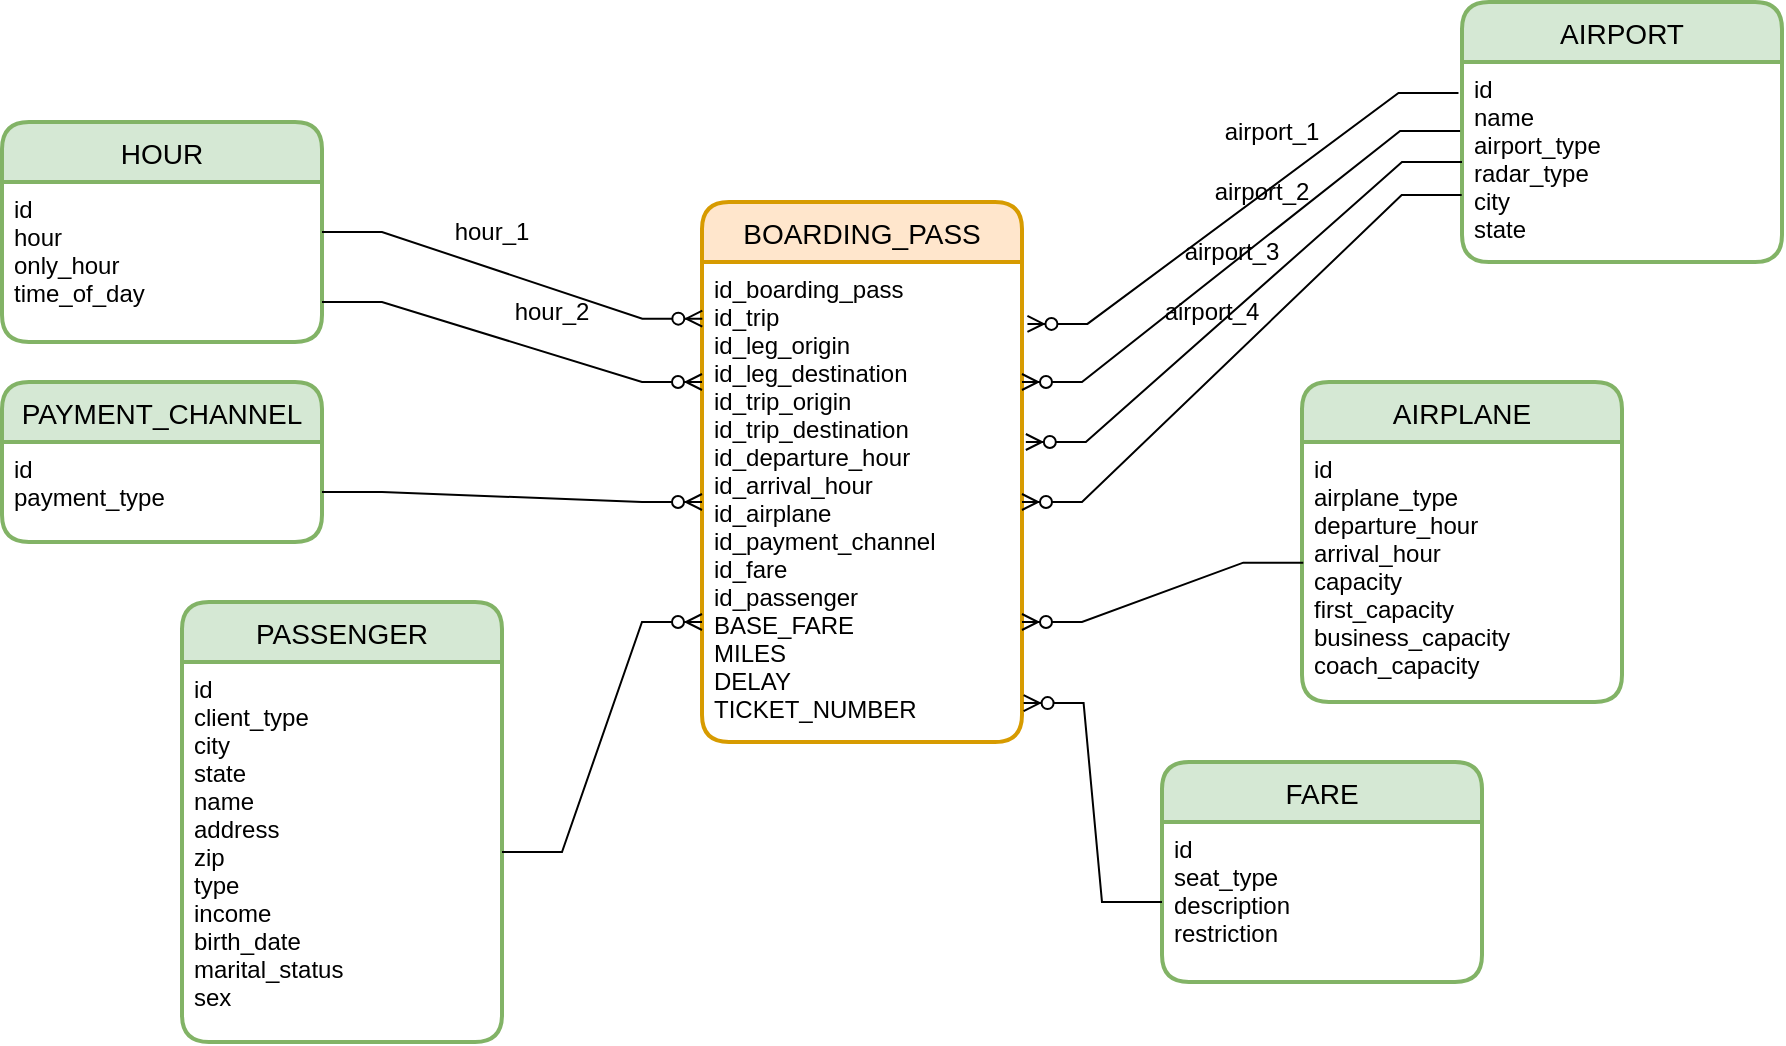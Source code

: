 <mxfile version="20.8.12" type="device" pages="2"><diagram id="3y99waHFAXiahQLlj_Qp" name="star_schema"><mxGraphModel dx="768" dy="431" grid="1" gridSize="10" guides="1" tooltips="1" connect="1" arrows="1" fold="1" page="1" pageScale="1" pageWidth="1000" pageHeight="550" math="0" shadow="0"><root><mxCell id="0"/><mxCell id="1" parent="0"/><mxCell id="CqCoCEMR5Ew2ppQVj_JI-1" value="BOARDING_PASS" style="swimlane;childLayout=stackLayout;horizontal=1;startSize=30;horizontalStack=0;rounded=1;fontSize=14;fontStyle=0;strokeWidth=2;resizeParent=0;resizeLast=1;shadow=0;dashed=0;align=center;labelBackgroundColor=none;fillStyle=auto;strokeColor=#d79b00;fillColor=#ffe6cc;" parent="1" vertex="1"><mxGeometry x="400" y="110" width="160" height="270" as="geometry"><mxRectangle x="480" y="150" width="140" height="30" as="alternateBounds"/></mxGeometry></mxCell><mxCell id="CqCoCEMR5Ew2ppQVj_JI-2" value="id_boarding_pass&#10;id_trip&#10;id_leg_origin&#10;id_leg_destination&#10;id_trip_origin&#10;id_trip_destination&#10;id_departure_hour&#10;id_arrival_hour&#10;id_airplane&#10;id_payment_channel&#10;id_fare&#10;id_passenger&#10;BASE_FARE&#10;MILES&#10;DELAY&#10;TICKET_NUMBER" style="align=left;strokeColor=none;fillColor=none;spacingLeft=4;fontSize=12;verticalAlign=top;resizable=0;rotatable=0;part=1;labelBackgroundColor=none;fillStyle=auto;strokeWidth=1;fontColor=#000000;" parent="CqCoCEMR5Ew2ppQVj_JI-1" vertex="1"><mxGeometry y="30" width="160" height="240" as="geometry"/></mxCell><mxCell id="CqCoCEMR5Ew2ppQVj_JI-4" value="AIRPORT" style="swimlane;childLayout=stackLayout;horizontal=1;startSize=30;horizontalStack=0;rounded=1;fontSize=14;fontStyle=0;strokeWidth=2;resizeParent=0;resizeLast=1;shadow=0;dashed=0;align=center;labelBackgroundColor=none;fillStyle=auto;strokeColor=#82b366;fillColor=#d5e8d4;" parent="1" vertex="1"><mxGeometry x="780" y="10" width="160" height="130" as="geometry"/></mxCell><mxCell id="CqCoCEMR5Ew2ppQVj_JI-5" value="id&#10;name&#10;airport_type&#10;radar_type&#10;city&#10;state" style="align=left;strokeColor=none;fillColor=none;spacingLeft=4;fontSize=12;verticalAlign=top;resizable=0;rotatable=0;part=1;labelBackgroundColor=none;fillStyle=auto;strokeWidth=1;fontColor=#000000;" parent="CqCoCEMR5Ew2ppQVj_JI-4" vertex="1"><mxGeometry y="30" width="160" height="100" as="geometry"/></mxCell><mxCell id="CqCoCEMR5Ew2ppQVj_JI-6" value="" style="edgeStyle=entityRelationEdgeStyle;fontSize=12;html=1;endArrow=ERzeroToMany;endFill=1;rounded=0;fontColor=#000000;entryX=1.017;entryY=0.129;entryDx=0;entryDy=0;entryPerimeter=0;exitX=-0.011;exitY=0.155;exitDx=0;exitDy=0;exitPerimeter=0;" parent="1" source="CqCoCEMR5Ew2ppQVj_JI-5" target="CqCoCEMR5Ew2ppQVj_JI-2" edge="1"><mxGeometry width="100" height="100" relative="1" as="geometry"><mxPoint x="560" y="380" as="sourcePoint"/><mxPoint x="660" y="280" as="targetPoint"/></mxGeometry></mxCell><mxCell id="CqCoCEMR5Ew2ppQVj_JI-9" value="" style="edgeStyle=entityRelationEdgeStyle;fontSize=12;html=1;endArrow=ERzeroToMany;endFill=1;rounded=0;fontColor=#000000;exitX=-0.006;exitY=0.345;exitDx=0;exitDy=0;entryX=1;entryY=0.25;entryDx=0;entryDy=0;exitPerimeter=0;" parent="1" source="CqCoCEMR5Ew2ppQVj_JI-5" target="CqCoCEMR5Ew2ppQVj_JI-2" edge="1"><mxGeometry width="100" height="100" relative="1" as="geometry"><mxPoint x="560" y="380" as="sourcePoint"/><mxPoint x="660" y="280" as="targetPoint"/></mxGeometry></mxCell><mxCell id="CqCoCEMR5Ew2ppQVj_JI-10" value="" style="edgeStyle=entityRelationEdgeStyle;fontSize=12;html=1;endArrow=ERzeroToMany;endFill=1;rounded=0;fontColor=#000000;entryX=1.012;entryY=0.375;entryDx=0;entryDy=0;exitX=0;exitY=0.5;exitDx=0;exitDy=0;entryPerimeter=0;" parent="1" source="CqCoCEMR5Ew2ppQVj_JI-5" target="CqCoCEMR5Ew2ppQVj_JI-2" edge="1"><mxGeometry width="100" height="100" relative="1" as="geometry"><mxPoint x="560" y="380" as="sourcePoint"/><mxPoint x="660" y="280" as="targetPoint"/></mxGeometry></mxCell><mxCell id="CqCoCEMR5Ew2ppQVj_JI-11" value="" style="edgeStyle=entityRelationEdgeStyle;fontSize=12;html=1;endArrow=ERzeroToMany;endFill=1;rounded=0;fontColor=#000000;entryX=1;entryY=0.5;entryDx=0;entryDy=0;exitX=-0.001;exitY=0.665;exitDx=0;exitDy=0;exitPerimeter=0;" parent="1" source="CqCoCEMR5Ew2ppQVj_JI-5" target="CqCoCEMR5Ew2ppQVj_JI-2" edge="1"><mxGeometry width="100" height="100" relative="1" as="geometry"><mxPoint x="560" y="380" as="sourcePoint"/><mxPoint x="660" y="280" as="targetPoint"/></mxGeometry></mxCell><mxCell id="CqCoCEMR5Ew2ppQVj_JI-12" value="AIRPLANE" style="swimlane;childLayout=stackLayout;horizontal=1;startSize=30;horizontalStack=0;rounded=1;fontSize=14;fontStyle=0;strokeWidth=2;resizeParent=0;resizeLast=1;shadow=0;dashed=0;align=center;labelBackgroundColor=none;fillStyle=auto;strokeColor=#82b366;fillColor=#d5e8d4;" parent="1" vertex="1"><mxGeometry x="700" y="200" width="160" height="160" as="geometry"/></mxCell><mxCell id="CqCoCEMR5Ew2ppQVj_JI-13" value="id&#10;airplane_type&#10;departure_hour&#10;arrival_hour&#10;capacity&#10;first_capacity&#10;business_capacity&#10;coach_capacity" style="align=left;strokeColor=none;fillColor=none;spacingLeft=4;fontSize=12;verticalAlign=top;resizable=0;rotatable=0;part=1;labelBackgroundColor=none;fillStyle=auto;strokeWidth=1;fontColor=#000000;" parent="CqCoCEMR5Ew2ppQVj_JI-12" vertex="1"><mxGeometry y="30" width="160" height="130" as="geometry"/></mxCell><mxCell id="CqCoCEMR5Ew2ppQVj_JI-14" value="" style="edgeStyle=entityRelationEdgeStyle;fontSize=12;html=1;endArrow=ERzeroToMany;endFill=1;rounded=0;fontColor=#000000;entryX=1;entryY=0.75;entryDx=0;entryDy=0;exitX=0.004;exitY=0.464;exitDx=0;exitDy=0;exitPerimeter=0;" parent="1" source="CqCoCEMR5Ew2ppQVj_JI-13" target="CqCoCEMR5Ew2ppQVj_JI-2" edge="1"><mxGeometry width="100" height="100" relative="1" as="geometry"><mxPoint x="560" y="380" as="sourcePoint"/><mxPoint x="660" y="280" as="targetPoint"/></mxGeometry></mxCell><mxCell id="CqCoCEMR5Ew2ppQVj_JI-15" value="FARE" style="swimlane;childLayout=stackLayout;horizontal=1;startSize=30;horizontalStack=0;rounded=1;fontSize=14;fontStyle=0;strokeWidth=2;resizeParent=0;resizeLast=1;shadow=0;dashed=0;align=center;labelBackgroundColor=none;fillStyle=auto;strokeColor=#82b366;fillColor=#d5e8d4;" parent="1" vertex="1"><mxGeometry x="630" y="390" width="160" height="110" as="geometry"/></mxCell><mxCell id="CqCoCEMR5Ew2ppQVj_JI-16" value="id&#10;seat_type&#10;description&#10;restriction" style="align=left;strokeColor=none;fillColor=none;spacingLeft=4;fontSize=12;verticalAlign=top;resizable=0;rotatable=0;part=1;labelBackgroundColor=none;fillStyle=auto;strokeWidth=1;fontColor=#000000;" parent="CqCoCEMR5Ew2ppQVj_JI-15" vertex="1"><mxGeometry y="30" width="160" height="80" as="geometry"/></mxCell><mxCell id="CqCoCEMR5Ew2ppQVj_JI-18" value="" style="edgeStyle=entityRelationEdgeStyle;fontSize=12;html=1;endArrow=ERzeroToMany;endFill=1;rounded=0;fontColor=#000000;entryX=1.005;entryY=0.919;entryDx=0;entryDy=0;entryPerimeter=0;exitX=0;exitY=0.5;exitDx=0;exitDy=0;" parent="1" source="CqCoCEMR5Ew2ppQVj_JI-16" target="CqCoCEMR5Ew2ppQVj_JI-2" edge="1"><mxGeometry width="100" height="100" relative="1" as="geometry"><mxPoint x="340" y="540" as="sourcePoint"/><mxPoint x="440" y="440" as="targetPoint"/></mxGeometry></mxCell><mxCell id="CqCoCEMR5Ew2ppQVj_JI-19" value="PASSENGER" style="swimlane;childLayout=stackLayout;horizontal=1;startSize=30;horizontalStack=0;rounded=1;fontSize=14;fontStyle=0;strokeWidth=2;resizeParent=0;resizeLast=1;shadow=0;dashed=0;align=center;labelBackgroundColor=none;fillStyle=auto;strokeColor=#82b366;fillColor=#d5e8d4;" parent="1" vertex="1"><mxGeometry x="140" y="310" width="160" height="220" as="geometry"/></mxCell><mxCell id="CqCoCEMR5Ew2ppQVj_JI-20" value="id&#10;client_type&#10;city&#10;state&#10;name&#10;address&#10;zip&#10;type&#10;income&#10;birth_date&#10;marital_status&#10;sex" style="align=left;strokeColor=none;fillColor=none;spacingLeft=4;fontSize=12;verticalAlign=top;resizable=0;rotatable=0;part=1;labelBackgroundColor=none;fillStyle=auto;strokeWidth=1;fontColor=#000000;" parent="CqCoCEMR5Ew2ppQVj_JI-19" vertex="1"><mxGeometry y="30" width="160" height="190" as="geometry"/></mxCell><mxCell id="CqCoCEMR5Ew2ppQVj_JI-21" value="" style="edgeStyle=entityRelationEdgeStyle;fontSize=12;html=1;endArrow=ERzeroToMany;endFill=1;rounded=0;fontColor=#000000;exitX=1;exitY=0.5;exitDx=0;exitDy=0;entryX=0;entryY=0.75;entryDx=0;entryDy=0;" parent="1" source="CqCoCEMR5Ew2ppQVj_JI-20" target="CqCoCEMR5Ew2ppQVj_JI-2" edge="1"><mxGeometry width="100" height="100" relative="1" as="geometry"><mxPoint x="440" y="320" as="sourcePoint"/><mxPoint x="540" y="220" as="targetPoint"/></mxGeometry></mxCell><mxCell id="CqCoCEMR5Ew2ppQVj_JI-22" value="PAYMENT_CHANNEL" style="swimlane;childLayout=stackLayout;horizontal=1;startSize=30;horizontalStack=0;rounded=1;fontSize=14;fontStyle=0;strokeWidth=2;resizeParent=0;resizeLast=1;shadow=0;dashed=0;align=center;labelBackgroundColor=none;fillStyle=auto;strokeColor=#82b366;fillColor=#d5e8d4;" parent="1" vertex="1"><mxGeometry x="50" y="200" width="160" height="80" as="geometry"/></mxCell><mxCell id="CqCoCEMR5Ew2ppQVj_JI-23" value="id&#10;payment_type" style="align=left;strokeColor=none;fillColor=none;spacingLeft=4;fontSize=12;verticalAlign=top;resizable=0;rotatable=0;part=1;labelBackgroundColor=none;fillStyle=auto;strokeWidth=1;fontColor=#000000;" parent="CqCoCEMR5Ew2ppQVj_JI-22" vertex="1"><mxGeometry y="30" width="160" height="50" as="geometry"/></mxCell><mxCell id="CqCoCEMR5Ew2ppQVj_JI-24" value="" style="edgeStyle=entityRelationEdgeStyle;fontSize=12;html=1;endArrow=ERzeroToMany;endFill=1;rounded=0;fontColor=#000000;exitX=1;exitY=0.5;exitDx=0;exitDy=0;entryX=0;entryY=0.5;entryDx=0;entryDy=0;" parent="1" source="CqCoCEMR5Ew2ppQVj_JI-23" target="CqCoCEMR5Ew2ppQVj_JI-2" edge="1"><mxGeometry width="100" height="100" relative="1" as="geometry"><mxPoint x="440" y="320" as="sourcePoint"/><mxPoint x="540" y="220" as="targetPoint"/></mxGeometry></mxCell><mxCell id="CqCoCEMR5Ew2ppQVj_JI-25" value="HOUR" style="swimlane;childLayout=stackLayout;horizontal=1;startSize=30;horizontalStack=0;rounded=1;fontSize=14;fontStyle=0;strokeWidth=2;resizeParent=0;resizeLast=1;shadow=0;dashed=0;align=center;labelBackgroundColor=none;fillStyle=auto;strokeColor=#82b366;fillColor=#d5e8d4;" parent="1" vertex="1"><mxGeometry x="50" y="70" width="160" height="110" as="geometry"/></mxCell><mxCell id="CqCoCEMR5Ew2ppQVj_JI-26" value="id&#10;hour&#10;only_hour&#10;time_of_day" style="align=left;strokeColor=none;fillColor=none;spacingLeft=4;fontSize=12;verticalAlign=top;resizable=0;rotatable=0;part=1;labelBackgroundColor=none;fillStyle=auto;strokeWidth=1;fontColor=#000000;" parent="CqCoCEMR5Ew2ppQVj_JI-25" vertex="1"><mxGeometry y="30" width="160" height="80" as="geometry"/></mxCell><mxCell id="CqCoCEMR5Ew2ppQVj_JI-27" value="" style="edgeStyle=entityRelationEdgeStyle;fontSize=12;html=1;endArrow=ERzeroToMany;endFill=1;rounded=0;fontColor=#000000;exitX=1;exitY=0.75;exitDx=0;exitDy=0;entryX=0;entryY=0.25;entryDx=0;entryDy=0;" parent="1" source="CqCoCEMR5Ew2ppQVj_JI-26" target="CqCoCEMR5Ew2ppQVj_JI-2" edge="1"><mxGeometry width="100" height="100" relative="1" as="geometry"><mxPoint x="440" y="320" as="sourcePoint"/><mxPoint x="540" y="220" as="targetPoint"/></mxGeometry></mxCell><mxCell id="CqCoCEMR5Ew2ppQVj_JI-28" value="" style="edgeStyle=entityRelationEdgeStyle;fontSize=12;html=1;endArrow=ERzeroToMany;endFill=1;rounded=0;fontColor=#000000;entryX=0.001;entryY=0.118;entryDx=0;entryDy=0;entryPerimeter=0;exitX=1;exitY=0.5;exitDx=0;exitDy=0;" parent="1" source="CqCoCEMR5Ew2ppQVj_JI-25" target="CqCoCEMR5Ew2ppQVj_JI-2" edge="1"><mxGeometry width="100" height="100" relative="1" as="geometry"><mxPoint x="270" y="110" as="sourcePoint"/><mxPoint x="540" y="220" as="targetPoint"/></mxGeometry></mxCell><mxCell id="CqCoCEMR5Ew2ppQVj_JI-29" value="hour_1" style="text;html=1;strokeColor=none;fillColor=none;align=center;verticalAlign=middle;whiteSpace=wrap;rounded=0;labelBackgroundColor=none;fillStyle=auto;strokeWidth=1;fontColor=#000000;" parent="1" vertex="1"><mxGeometry x="260" y="110" width="70" height="30" as="geometry"/></mxCell><mxCell id="CqCoCEMR5Ew2ppQVj_JI-30" value="hour_2" style="text;html=1;strokeColor=none;fillColor=none;align=center;verticalAlign=middle;whiteSpace=wrap;rounded=0;labelBackgroundColor=none;fillStyle=auto;strokeWidth=1;fontColor=#000000;" parent="1" vertex="1"><mxGeometry x="290" y="150" width="70" height="30" as="geometry"/></mxCell><mxCell id="CqCoCEMR5Ew2ppQVj_JI-32" value="airport_1" style="text;html=1;strokeColor=none;fillColor=none;align=center;verticalAlign=middle;whiteSpace=wrap;rounded=0;labelBackgroundColor=none;fillStyle=auto;strokeWidth=1;fontColor=#000000;" parent="1" vertex="1"><mxGeometry x="630" y="60" width="110" height="30" as="geometry"/></mxCell><mxCell id="CqCoCEMR5Ew2ppQVj_JI-34" value="airport_2" style="text;html=1;strokeColor=none;fillColor=none;align=center;verticalAlign=middle;whiteSpace=wrap;rounded=0;labelBackgroundColor=none;fillStyle=auto;strokeWidth=1;fontColor=#000000;" parent="1" vertex="1"><mxGeometry x="630" y="90" width="100" height="30" as="geometry"/></mxCell><mxCell id="CqCoCEMR5Ew2ppQVj_JI-35" value="airport_3" style="text;html=1;strokeColor=none;fillColor=none;align=center;verticalAlign=middle;whiteSpace=wrap;rounded=0;labelBackgroundColor=none;fillStyle=auto;strokeWidth=1;fontColor=#000000;" parent="1" vertex="1"><mxGeometry x="600" y="120" width="130" height="30" as="geometry"/></mxCell><mxCell id="CqCoCEMR5Ew2ppQVj_JI-36" value="airport_4" style="text;html=1;strokeColor=none;fillColor=none;align=center;verticalAlign=middle;whiteSpace=wrap;rounded=0;labelBackgroundColor=none;fillStyle=auto;strokeWidth=1;fontColor=#000000;" parent="1" vertex="1"><mxGeometry x="590" y="150" width="130" height="30" as="geometry"/></mxCell></root></mxGraphModel></diagram><diagram id="sPf4EH6UE_qf7HTUPQIK" name="DAG"><mxGraphModel dx="927" dy="482" grid="1" gridSize="10" guides="1" tooltips="1" connect="1" arrows="1" fold="1" page="1" pageScale="1" pageWidth="550" pageHeight="300" math="0" shadow="0"><root><mxCell id="0"/><mxCell id="1" parent="0"/><mxCell id="Ky7fLBEf-3pfgXXXld7q-105" value="Legend" style="shape=table;startSize=30;container=1;collapsible=0;childLayout=tableLayout;fontStyle=1;align=center;labelBackgroundColor=none;fillStyle=auto;strokeColor=#000000;strokeWidth=1;fontColor=#000000;fillColor=#FFFFFF;" parent="1" vertex="1"><mxGeometry x="420" y="167.5" width="117" height="120.01" as="geometry"/></mxCell><mxCell id="Ky7fLBEf-3pfgXXXld7q-106" value="" style="shape=tableRow;horizontal=0;startSize=0;swimlaneHead=0;swimlaneBody=0;top=0;left=0;bottom=0;right=0;collapsible=0;dropTarget=0;fillColor=none;points=[[0,0.5],[1,0.5]];portConstraint=eastwest;labelBackgroundColor=none;fillStyle=auto;strokeColor=#000000;strokeWidth=1;fontColor=#000000;" parent="Ky7fLBEf-3pfgXXXld7q-105" vertex="1"><mxGeometry y="30" width="117" height="29" as="geometry"/></mxCell><mxCell id="Ky7fLBEf-3pfgXXXld7q-107" value="&lt;span style=&quot;color: rgba(0, 0, 0, 0); font-family: monospace; font-size: 0px; text-align: start;&quot;&gt;%3CmxGraphModel%3E%3Croot%3E%3CmxCell%20id%3D%220%22%2F%3E%3CmxCell%20id%3D%221%22%20parent%3D%220%22%2F%3E%3CmxCell%20id%3D%222%22%20value%3D%22%22%20style%3D%22ellipse%3BwhiteSpace%3Dwrap%3Bhtml%3D1%3Baspect%3Dfixed%3BfillColor%3D%23000000%3B%22%20vertex%3D%221%22%20parent%3D%221%22%3E%3CmxGeometry%20x%3D%22440%22%20y%3D%22160%22%20width%3D%2220%22%20height%3D%2220%22%20as%3D%22geometry%22%2F%3E%3C%2FmxCell%3E%3C%2Froot%3E%3C%2FmxGraphModel%3E&lt;/span&gt;&lt;span style=&quot;color: rgba(0, 0, 0, 0); font-family: monospace; font-size: 0px; text-align: start;&quot;&gt;%3CmxGraphModel%3E%3Croot%3E%3CmxCell%20id%3D%220%22%2F%3E%3CmxCell%20id%3D%221%22%20parent%3D%220%22%2F%3E%3CmxCell%20id%3D%222%22%20value%3D%22%22%20style%3D%22ellipse%3BwhiteSpace%3Dwrap%3Bhtml%3D1%3Baspect%3Dfixed%3BfillColor%3D%23000000%3B%22%20vertex%3D%221%22%20parent%3D%221%22%3E%3CmxGeometry%20x%3D%22440%22%20y%3D%22160%22%20width%3D%2220%22%20height%3D%2220%22%20as%3D%22geometry%22%2F%3E%3C%2FmxCell%3E%3C%2Froot%3E%3C%2FmxGraphModel%3E&lt;/span&gt;" style="shape=partialRectangle;html=1;whiteSpace=wrap;connectable=0;fillColor=none;top=0;left=0;bottom=0;right=0;overflow=hidden;labelBackgroundColor=none;fillStyle=auto;strokeColor=#000000;strokeWidth=1;fontColor=#000000;" parent="Ky7fLBEf-3pfgXXXld7q-106" vertex="1"><mxGeometry width="58" height="29" as="geometry"><mxRectangle width="58" height="29" as="alternateBounds"/></mxGeometry></mxCell><mxCell id="Ky7fLBEf-3pfgXXXld7q-108" value="dimension level" style="shape=partialRectangle;html=1;whiteSpace=wrap;connectable=0;fillColor=none;top=0;left=0;bottom=0;right=0;overflow=hidden;labelBackgroundColor=none;fillStyle=auto;strokeColor=#000000;strokeWidth=1;fontColor=#000000;" parent="Ky7fLBEf-3pfgXXXld7q-106" vertex="1"><mxGeometry x="58" width="59" height="29" as="geometry"><mxRectangle width="59" height="29" as="alternateBounds"/></mxGeometry></mxCell><mxCell id="Ky7fLBEf-3pfgXXXld7q-110" value="" style="shape=tableRow;horizontal=0;startSize=0;swimlaneHead=0;swimlaneBody=0;top=0;left=0;bottom=0;right=0;collapsible=0;dropTarget=0;fillColor=none;points=[[0,0.5],[1,0.5]];portConstraint=eastwest;labelBackgroundColor=none;fillStyle=auto;strokeColor=#000000;strokeWidth=1;fontColor=#000000;" parent="Ky7fLBEf-3pfgXXXld7q-105" vertex="1"><mxGeometry y="59" width="117" height="32" as="geometry"/></mxCell><mxCell id="Ky7fLBEf-3pfgXXXld7q-111" value="" style="shape=partialRectangle;html=1;whiteSpace=wrap;connectable=0;fillColor=none;top=0;left=0;bottom=0;right=0;overflow=hidden;labelBackgroundColor=none;fillStyle=auto;strokeColor=#000000;strokeWidth=1;fontColor=#000000;" parent="Ky7fLBEf-3pfgXXXld7q-110" vertex="1"><mxGeometry width="58" height="32" as="geometry"><mxRectangle width="58" height="32" as="alternateBounds"/></mxGeometry></mxCell><mxCell id="Ky7fLBEf-3pfgXXXld7q-112" value="dimension attribute" style="shape=partialRectangle;html=1;whiteSpace=wrap;connectable=0;fillColor=none;top=0;left=0;bottom=0;right=0;overflow=hidden;labelBackgroundColor=none;fillStyle=auto;strokeColor=#000000;strokeWidth=1;fontColor=#000000;" parent="Ky7fLBEf-3pfgXXXld7q-110" vertex="1"><mxGeometry x="58" width="59" height="32" as="geometry"><mxRectangle width="59" height="32" as="alternateBounds"/></mxGeometry></mxCell><mxCell id="Ky7fLBEf-3pfgXXXld7q-114" value="" style="shape=tableRow;horizontal=0;startSize=0;swimlaneHead=0;swimlaneBody=0;top=0;left=0;bottom=0;right=0;collapsible=0;dropTarget=0;fillColor=none;points=[[0,0.5],[1,0.5]];portConstraint=eastwest;labelBackgroundColor=none;fillStyle=auto;strokeColor=#000000;strokeWidth=1;fontColor=#000000;" parent="Ky7fLBEf-3pfgXXXld7q-105" vertex="1"><mxGeometry y="91" width="117" height="29" as="geometry"/></mxCell><mxCell id="Ky7fLBEf-3pfgXXXld7q-115" value="" style="shape=partialRectangle;html=1;whiteSpace=wrap;connectable=0;fillColor=none;top=0;left=0;bottom=0;right=0;overflow=hidden;labelBackgroundColor=none;fillStyle=auto;strokeColor=#000000;strokeWidth=1;fontColor=#000000;" parent="Ky7fLBEf-3pfgXXXld7q-114" vertex="1"><mxGeometry width="58" height="29" as="geometry"><mxRectangle width="58" height="29" as="alternateBounds"/></mxGeometry></mxCell><mxCell id="Ky7fLBEf-3pfgXXXld7q-116" value="hierarchy" style="shape=partialRectangle;html=1;whiteSpace=wrap;connectable=0;fillColor=none;top=0;left=0;bottom=0;right=0;overflow=hidden;labelBackgroundColor=none;fillStyle=auto;strokeColor=#000000;strokeWidth=1;fontColor=#000000;" parent="Ky7fLBEf-3pfgXXXld7q-114" vertex="1"><mxGeometry x="58" width="59" height="29" as="geometry"><mxRectangle width="59" height="29" as="alternateBounds"/></mxGeometry></mxCell><mxCell id="Ky7fLBEf-3pfgXXXld7q-1" value="" style="ellipse;whiteSpace=wrap;html=1;aspect=fixed;fillColor=#000000;" parent="1" vertex="1"><mxGeometry x="90" y="59.99" width="20" height="20" as="geometry"/></mxCell><mxCell id="Ky7fLBEf-3pfgXXXld7q-2" value="&lt;b&gt;Airport&lt;/b&gt;" style="text;html=1;strokeColor=none;fillColor=none;align=center;verticalAlign=middle;whiteSpace=wrap;rounded=0;" parent="1" vertex="1"><mxGeometry x="30" y="55" width="60" height="30" as="geometry"/></mxCell><mxCell id="Ky7fLBEf-3pfgXXXld7q-13" value="" style="ellipse;whiteSpace=wrap;html=1;aspect=fixed;" parent="1" vertex="1"><mxGeometry x="140" y="59.99" width="20" height="20" as="geometry"/></mxCell><mxCell id="Ky7fLBEf-3pfgXXXld7q-14" value="state" style="text;html=1;strokeColor=none;fillColor=none;align=center;verticalAlign=middle;whiteSpace=wrap;rounded=0;" parent="1" vertex="1"><mxGeometry x="130" y="79.99" width="40" height="20" as="geometry"/></mxCell><mxCell id="Ky7fLBEf-3pfgXXXld7q-15" value="" style="endArrow=classic;html=1;rounded=0;exitX=1;exitY=0.5;exitDx=0;exitDy=0;entryX=0;entryY=0.5;entryDx=0;entryDy=0;" parent="1" source="Ky7fLBEf-3pfgXXXld7q-1" target="Ky7fLBEf-3pfgXXXld7q-13" edge="1"><mxGeometry width="50" height="50" relative="1" as="geometry"><mxPoint x="117.071" y="87.061" as="sourcePoint"/><mxPoint x="150" y="104.99" as="targetPoint"/></mxGeometry></mxCell><mxCell id="Ky7fLBEf-3pfgXXXld7q-16" value="" style="ellipse;whiteSpace=wrap;html=1;aspect=fixed;" parent="1" vertex="1"><mxGeometry x="190" y="60.0" width="20" height="20" as="geometry"/></mxCell><mxCell id="Ky7fLBEf-3pfgXXXld7q-17" value="" style="endArrow=classic;html=1;rounded=0;exitX=1;exitY=0.5;exitDx=0;exitDy=0;entryX=0;entryY=0.5;entryDx=0;entryDy=0;" parent="1" source="Ky7fLBEf-3pfgXXXld7q-13" target="Ky7fLBEf-3pfgXXXld7q-16" edge="1"><mxGeometry width="50" height="50" relative="1" as="geometry"><mxPoint x="130" y="134.99" as="sourcePoint"/><mxPoint x="140" y="159.99" as="targetPoint"/></mxGeometry></mxCell><mxCell id="Ky7fLBEf-3pfgXXXld7q-18" value="city" style="text;html=1;strokeColor=none;fillColor=none;align=center;verticalAlign=middle;whiteSpace=wrap;rounded=0;" parent="1" vertex="1"><mxGeometry x="185" y="78.74" width="30" height="22.5" as="geometry"/></mxCell><mxCell id="Ky7fLBEf-3pfgXXXld7q-20" value="&lt;span&gt;&lt;b&gt;Airplane&lt;/b&gt;&lt;/span&gt;" style="text;html=1;strokeColor=none;fillColor=none;align=center;verticalAlign=middle;whiteSpace=wrap;rounded=0;fontStyle=0" parent="1" vertex="1"><mxGeometry x="260" y="55" width="60" height="30" as="geometry"/></mxCell><mxCell id="Ky7fLBEf-3pfgXXXld7q-21" value="" style="ellipse;whiteSpace=wrap;html=1;aspect=fixed;fillStyle=auto;fillColor=#000000;" parent="1" vertex="1"><mxGeometry x="320" y="60" width="20" height="20" as="geometry"/></mxCell><mxCell id="Ky7fLBEf-3pfgXXXld7q-25" value="" style="ellipse;whiteSpace=wrap;html=1;aspect=fixed;" parent="1" vertex="1"><mxGeometry x="370" y="60" width="20" height="20" as="geometry"/></mxCell><mxCell id="Ky7fLBEf-3pfgXXXld7q-32" value="" style="endArrow=classic;html=1;rounded=0;exitX=1;exitY=0.5;exitDx=0;exitDy=0;entryX=0;entryY=0.5;entryDx=0;entryDy=0;" parent="1" source="Ky7fLBEf-3pfgXXXld7q-21" target="Ky7fLBEf-3pfgXXXld7q-25" edge="1"><mxGeometry width="50" height="50" relative="1" as="geometry"><mxPoint x="220" y="145" as="sourcePoint"/><mxPoint x="270" y="95" as="targetPoint"/></mxGeometry></mxCell><mxCell id="Ky7fLBEf-3pfgXXXld7q-33" value="capacity" style="text;html=1;strokeColor=none;fillColor=none;align=center;verticalAlign=middle;whiteSpace=wrap;rounded=0;" parent="1" vertex="1"><mxGeometry x="360" y="85" width="40" height="11.25" as="geometry"/></mxCell><mxCell id="Ky7fLBEf-3pfgXXXld7q-37" value="" style="ellipse;whiteSpace=wrap;html=1;aspect=fixed;" parent="1" vertex="1"><mxGeometry x="370" y="10" width="20" height="20" as="geometry"/></mxCell><mxCell id="Ky7fLBEf-3pfgXXXld7q-38" value="" style="ellipse;whiteSpace=wrap;html=1;aspect=fixed;" parent="1" vertex="1"><mxGeometry x="420" y="60" width="20" height="20" as="geometry"/></mxCell><mxCell id="Ky7fLBEf-3pfgXXXld7q-39" value="" style="ellipse;whiteSpace=wrap;html=1;aspect=fixed;" parent="1" vertex="1"><mxGeometry x="410" y="18.75" width="20" height="20" as="geometry"/></mxCell><mxCell id="Ky7fLBEf-3pfgXXXld7q-40" value="" style="endArrow=classic;html=1;rounded=0;exitX=0.5;exitY=0;exitDx=0;exitDy=0;entryX=0.5;entryY=1;entryDx=0;entryDy=0;" parent="1" source="Ky7fLBEf-3pfgXXXld7q-25" target="Ky7fLBEf-3pfgXXXld7q-37" edge="1"><mxGeometry width="50" height="50" relative="1" as="geometry"><mxPoint x="220" y="145" as="sourcePoint"/><mxPoint x="270" y="95" as="targetPoint"/></mxGeometry></mxCell><mxCell id="Ky7fLBEf-3pfgXXXld7q-41" value="" style="endArrow=classic;html=1;rounded=0;exitX=1;exitY=0.5;exitDx=0;exitDy=0;entryX=0;entryY=0.5;entryDx=0;entryDy=0;" parent="1" source="Ky7fLBEf-3pfgXXXld7q-25" target="Ky7fLBEf-3pfgXXXld7q-38" edge="1"><mxGeometry width="50" height="50" relative="1" as="geometry"><mxPoint x="220" y="145" as="sourcePoint"/><mxPoint x="270" y="95" as="targetPoint"/></mxGeometry></mxCell><mxCell id="Ky7fLBEf-3pfgXXXld7q-42" value="" style="endArrow=classic;html=1;rounded=0;exitX=1;exitY=0;exitDx=0;exitDy=0;entryX=0;entryY=1;entryDx=0;entryDy=0;" parent="1" source="Ky7fLBEf-3pfgXXXld7q-25" target="Ky7fLBEf-3pfgXXXld7q-39" edge="1"><mxGeometry width="50" height="50" relative="1" as="geometry"><mxPoint x="220" y="145" as="sourcePoint"/><mxPoint x="270" y="95" as="targetPoint"/></mxGeometry></mxCell><mxCell id="Ky7fLBEf-3pfgXXXld7q-43" value="first_capacity" style="text;html=1;strokeColor=none;fillColor=none;align=center;verticalAlign=middle;whiteSpace=wrap;rounded=0;" parent="1" vertex="1"><mxGeometry x="300" y="18.75" width="60" height="11.25" as="geometry"/></mxCell><mxCell id="Ky7fLBEf-3pfgXXXld7q-44" value="business_capacity" style="text;html=1;strokeColor=none;fillColor=none;align=center;verticalAlign=middle;whiteSpace=wrap;rounded=0;" parent="1" vertex="1"><mxGeometry x="450" y="65.01" width="90" height="11.25" as="geometry"/></mxCell><mxCell id="Ky7fLBEf-3pfgXXXld7q-45" value="coach_capacity" style="text;html=1;strokeColor=none;fillColor=none;align=center;verticalAlign=middle;whiteSpace=wrap;rounded=0;" parent="1" vertex="1"><mxGeometry x="440" y="23.13" width="80" height="11.25" as="geometry"/></mxCell><mxCell id="Ky7fLBEf-3pfgXXXld7q-46" value="&lt;b&gt;Fare&lt;/b&gt;" style="text;html=1;strokeColor=none;fillColor=none;align=center;verticalAlign=middle;whiteSpace=wrap;rounded=0;fillStyle=auto;" parent="1" vertex="1"><mxGeometry x="250" y="210" width="60" height="30" as="geometry"/></mxCell><mxCell id="Ky7fLBEf-3pfgXXXld7q-47" value="" style="ellipse;whiteSpace=wrap;html=1;aspect=fixed;fillColor=#000000;" parent="1" vertex="1"><mxGeometry x="300" y="215" width="20" height="20" as="geometry"/></mxCell><mxCell id="Ky7fLBEf-3pfgXXXld7q-57" value="&lt;b&gt;Payment_Channel&lt;/b&gt;" style="text;html=1;strokeColor=none;fillColor=none;align=center;verticalAlign=middle;whiteSpace=wrap;rounded=0;fillStyle=auto;" parent="1" vertex="1"><mxGeometry x="90" y="210" width="120" height="30" as="geometry"/></mxCell><mxCell id="Ky7fLBEf-3pfgXXXld7q-58" value="" style="ellipse;whiteSpace=wrap;html=1;aspect=fixed;fillColor=#000000;" parent="1" vertex="1"><mxGeometry x="210" y="215" width="20" height="20" as="geometry"/></mxCell><mxCell id="Ky7fLBEf-3pfgXXXld7q-62" value="&lt;b&gt;Hour&lt;/b&gt;" style="text;html=1;strokeColor=none;fillColor=none;align=center;verticalAlign=middle;whiteSpace=wrap;rounded=0;fillStyle=auto;" parent="1" vertex="1"><mxGeometry x="272" y="115" width="40" height="20" as="geometry"/></mxCell><mxCell id="Ky7fLBEf-3pfgXXXld7q-63" value="" style="ellipse;whiteSpace=wrap;html=1;aspect=fixed;fillColor=#000000;" parent="1" vertex="1"><mxGeometry x="320" y="115" width="20" height="20" as="geometry"/></mxCell><mxCell id="Ky7fLBEf-3pfgXXXld7q-64" value="" style="ellipse;whiteSpace=wrap;html=1;aspect=fixed;" parent="1" vertex="1"><mxGeometry x="370" y="115" width="20" height="20" as="geometry"/></mxCell><mxCell id="Ky7fLBEf-3pfgXXXld7q-65" value="" style="endArrow=classic;html=1;rounded=0;exitX=1;exitY=0.5;exitDx=0;exitDy=0;entryX=0;entryY=0.5;entryDx=0;entryDy=0;" parent="1" source="Ky7fLBEf-3pfgXXXld7q-63" target="Ky7fLBEf-3pfgXXXld7q-64" edge="1"><mxGeometry width="50" height="50" relative="1" as="geometry"><mxPoint x="460" y="120" as="sourcePoint"/><mxPoint x="510" y="70" as="targetPoint"/></mxGeometry></mxCell><mxCell id="Ky7fLBEf-3pfgXXXld7q-66" value="time_of_day" style="text;html=1;strokeColor=none;fillColor=none;align=center;verticalAlign=middle;whiteSpace=wrap;rounded=0;fillStyle=auto;" parent="1" vertex="1"><mxGeometry x="345" y="139.99" width="70" height="20" as="geometry"/></mxCell><mxCell id="Ky7fLBEf-3pfgXXXld7q-70" value="Passenger" style="text;html=1;strokeColor=none;fillColor=none;align=center;verticalAlign=middle;whiteSpace=wrap;rounded=0;fillStyle=auto;fontStyle=1" parent="1" vertex="1"><mxGeometry x="20" y="115" width="60" height="30" as="geometry"/></mxCell><mxCell id="Ky7fLBEf-3pfgXXXld7q-71" value="" style="ellipse;whiteSpace=wrap;html=1;aspect=fixed;fillColor=#000000;" parent="1" vertex="1"><mxGeometry x="90" y="120" width="20" height="20" as="geometry"/></mxCell><mxCell id="Ky7fLBEf-3pfgXXXld7q-78" value="" style="ellipse;whiteSpace=wrap;html=1;aspect=fixed;" parent="1" vertex="1"><mxGeometry x="140" y="119.99" width="20" height="20" as="geometry"/></mxCell><mxCell id="Ky7fLBEf-3pfgXXXld7q-79" value="" style="endArrow=classic;html=1;rounded=0;entryX=0;entryY=0.5;entryDx=0;entryDy=0;exitX=1;exitY=0.5;exitDx=0;exitDy=0;" parent="1" source="Ky7fLBEf-3pfgXXXld7q-71" target="Ky7fLBEf-3pfgXXXld7q-78" edge="1"><mxGeometry width="50" height="50" relative="1" as="geometry"><mxPoint x="120" y="115" as="sourcePoint"/><mxPoint x="150" y="164.99" as="targetPoint"/></mxGeometry></mxCell><mxCell id="Ky7fLBEf-3pfgXXXld7q-80" value="" style="ellipse;whiteSpace=wrap;html=1;aspect=fixed;" parent="1" vertex="1"><mxGeometry x="190" y="120" width="20" height="20" as="geometry"/></mxCell><mxCell id="Ky7fLBEf-3pfgXXXld7q-81" value="" style="endArrow=classic;html=1;rounded=0;exitX=1;exitY=0.5;exitDx=0;exitDy=0;entryX=0;entryY=0.5;entryDx=0;entryDy=0;" parent="1" source="Ky7fLBEf-3pfgXXXld7q-78" target="Ky7fLBEf-3pfgXXXld7q-80" edge="1"><mxGeometry width="50" height="50" relative="1" as="geometry"><mxPoint x="130" y="194.99" as="sourcePoint"/><mxPoint x="140" y="219.99" as="targetPoint"/></mxGeometry></mxCell><mxCell id="Ky7fLBEf-3pfgXXXld7q-82" value="state" style="text;html=1;strokeColor=none;fillColor=none;align=center;verticalAlign=middle;whiteSpace=wrap;rounded=0;" parent="1" vertex="1"><mxGeometry x="130" y="146.25" width="40" height="20" as="geometry"/></mxCell><mxCell id="Ky7fLBEf-3pfgXXXld7q-83" value="city" style="text;html=1;strokeColor=none;fillColor=none;align=center;verticalAlign=middle;whiteSpace=wrap;rounded=0;" parent="1" vertex="1"><mxGeometry x="185" y="145" width="30" height="22.5" as="geometry"/></mxCell><mxCell id="Ky7fLBEf-3pfgXXXld7q-97" value="" style="ellipse;whiteSpace=wrap;html=1;aspect=fixed;fillColor=#000000;" parent="1" vertex="1"><mxGeometry x="437" y="202.5" width="20" height="20" as="geometry"/></mxCell><mxCell id="Ky7fLBEf-3pfgXXXld7q-100" value="" style="ellipse;whiteSpace=wrap;html=1;aspect=fixed;" parent="1" vertex="1"><mxGeometry x="437" y="232.5" width="20" height="20" as="geometry"/></mxCell><mxCell id="Ky7fLBEf-3pfgXXXld7q-103" value="" style="endArrow=classic;html=1;rounded=0;exitX=1;exitY=0.5;exitDx=0;exitDy=0;entryX=0;entryY=0.5;entryDx=0;entryDy=0;" parent="1" edge="1"><mxGeometry width="50" height="50" relative="1" as="geometry"><mxPoint x="432" y="277.02" as="sourcePoint"/><mxPoint x="462" y="277.03" as="targetPoint"/></mxGeometry></mxCell><mxCell id="_ZuNenpZQzPJXtFpgQVa-2" value="" style="ellipse;whiteSpace=wrap;html=1;aspect=fixed;" vertex="1" parent="1"><mxGeometry x="420" y="115" width="20" height="20" as="geometry"/></mxCell><mxCell id="_ZuNenpZQzPJXtFpgQVa-3" value="" style="endArrow=classic;html=1;rounded=0;exitX=1;exitY=0.5;exitDx=0;exitDy=0;entryX=0;entryY=0.5;entryDx=0;entryDy=0;" edge="1" parent="1" target="_ZuNenpZQzPJXtFpgQVa-2" source="Ky7fLBEf-3pfgXXXld7q-64"><mxGeometry width="50" height="50" relative="1" as="geometry"><mxPoint x="390" y="125" as="sourcePoint"/><mxPoint x="560" y="70" as="targetPoint"/></mxGeometry></mxCell><mxCell id="_ZuNenpZQzPJXtFpgQVa-4" value="hour" style="text;html=1;strokeColor=none;fillColor=none;align=center;verticalAlign=middle;whiteSpace=wrap;rounded=0;fillStyle=auto;" vertex="1" parent="1"><mxGeometry x="412.5" y="139.99" width="35" height="20" as="geometry"/></mxCell><mxCell id="_ZuNenpZQzPJXtFpgQVa-5" value="" style="ellipse;whiteSpace=wrap;html=1;aspect=fixed;" vertex="1" parent="1"><mxGeometry x="470" y="115" width="20" height="20" as="geometry"/></mxCell><mxCell id="_ZuNenpZQzPJXtFpgQVa-6" value="" style="endArrow=classic;html=1;rounded=0;exitX=1;exitY=0.5;exitDx=0;exitDy=0;entryX=0;entryY=0.5;entryDx=0;entryDy=0;" edge="1" parent="1" target="_ZuNenpZQzPJXtFpgQVa-5" source="_ZuNenpZQzPJXtFpgQVa-2"><mxGeometry width="50" height="50" relative="1" as="geometry"><mxPoint x="440" y="125" as="sourcePoint"/><mxPoint x="610" y="70" as="targetPoint"/></mxGeometry></mxCell><mxCell id="_ZuNenpZQzPJXtFpgQVa-7" value="only_hour" style="text;html=1;strokeColor=none;fillColor=none;align=center;verticalAlign=middle;whiteSpace=wrap;rounded=0;fillStyle=auto;" vertex="1" parent="1"><mxGeometry x="445" y="139.99" width="70" height="20" as="geometry"/></mxCell></root></mxGraphModel></diagram></mxfile>